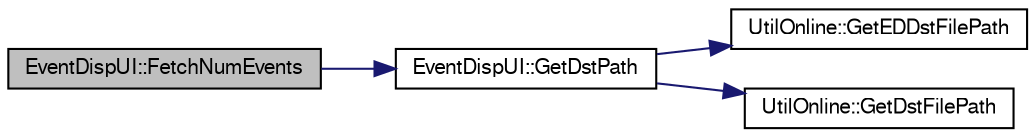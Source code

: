 digraph "EventDispUI::FetchNumEvents"
{
  bgcolor="transparent";
  edge [fontname="FreeSans",fontsize="10",labelfontname="FreeSans",labelfontsize="10"];
  node [fontname="FreeSans",fontsize="10",shape=record];
  rankdir="LR";
  Node1 [label="EventDispUI::FetchNumEvents",height=0.2,width=0.4,color="black", fillcolor="grey75", style="filled" fontcolor="black"];
  Node1 -> Node2 [color="midnightblue",fontsize="10",style="solid",fontname="FreeSans"];
  Node2 [label="EventDispUI::GetDstPath",height=0.2,width=0.4,color="black",URL="$d8/d6d/classEventDispUI.html#af268cfd51f1a67dca68fda0c6aebb85d"];
  Node2 -> Node3 [color="midnightblue",fontsize="10",style="solid",fontname="FreeSans"];
  Node3 [label="UtilOnline::GetEDDstFilePath",height=0.2,width=0.4,color="black",URL="$df/da2/classUtilOnline.html#a7ec2a9a7d7b170a1ee45452d54fb5271"];
  Node2 -> Node4 [color="midnightblue",fontsize="10",style="solid",fontname="FreeSans"];
  Node4 [label="UtilOnline::GetDstFilePath",height=0.2,width=0.4,color="black",URL="$df/da2/classUtilOnline.html#a14366cb70ac45b076f294a191e86b68f"];
}
